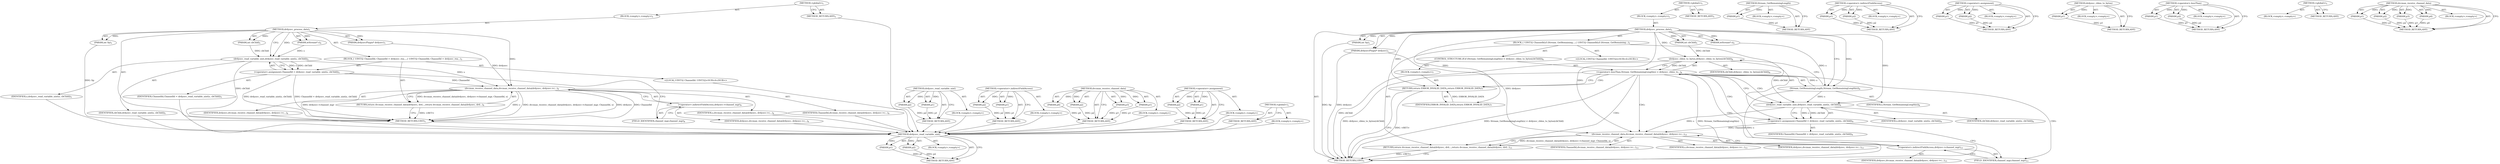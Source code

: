 digraph "dvcman_receive_channel_data" {
vulnerable_6 [label=<(METHOD,&lt;global&gt;)<SUB>1</SUB>>];
vulnerable_7 [label=<(BLOCK,&lt;empty&gt;,&lt;empty&gt;)<SUB>1</SUB>>];
vulnerable_8 [label=<(METHOD,drdynvc_process_data)<SUB>1</SUB>>];
vulnerable_9 [label=<(PARAM,drdynvcPlugin* drdynvc)<SUB>1</SUB>>];
vulnerable_10 [label=<(PARAM,int Sp)<SUB>1</SUB>>];
vulnerable_11 [label=<(PARAM,int cbChId)<SUB>1</SUB>>];
vulnerable_12 [label=<(PARAM,wStream* s)<SUB>2</SUB>>];
vulnerable_13 [label=<(BLOCK,{
 	UINT32 ChannelId;
 	ChannelId = drdynvc_rea...,{
 	UINT32 ChannelId;
 	ChannelId = drdynvc_rea...)<SUB>3</SUB>>];
vulnerable_14 [label="<(LOCAL,UINT32 ChannelId: UINT32)<SUB>4</SUB>>"];
vulnerable_15 [label=<(&lt;operator&gt;.assignment,ChannelId = drdynvc_read_variable_uint(s, cbChId))<SUB>5</SUB>>];
vulnerable_16 [label=<(IDENTIFIER,ChannelId,ChannelId = drdynvc_read_variable_uint(s, cbChId))<SUB>5</SUB>>];
vulnerable_17 [label=<(drdynvc_read_variable_uint,drdynvc_read_variable_uint(s, cbChId))<SUB>5</SUB>>];
vulnerable_18 [label=<(IDENTIFIER,s,drdynvc_read_variable_uint(s, cbChId))<SUB>5</SUB>>];
vulnerable_19 [label=<(IDENTIFIER,cbChId,drdynvc_read_variable_uint(s, cbChId))<SUB>5</SUB>>];
vulnerable_20 [label=<(RETURN,return dvcman_receive_channel_data(drdynvc, drd...,return dvcman_receive_channel_data(drdynvc, drd...)<SUB>9</SUB>>];
vulnerable_21 [label=<(dvcman_receive_channel_data,dvcman_receive_channel_data(drdynvc, drdynvc-&gt;c...)<SUB>9</SUB>>];
vulnerable_22 [label=<(IDENTIFIER,drdynvc,dvcman_receive_channel_data(drdynvc, drdynvc-&gt;c...)<SUB>9</SUB>>];
vulnerable_23 [label=<(&lt;operator&gt;.indirectFieldAccess,drdynvc-&gt;channel_mgr)<SUB>9</SUB>>];
vulnerable_24 [label=<(IDENTIFIER,drdynvc,dvcman_receive_channel_data(drdynvc, drdynvc-&gt;c...)<SUB>9</SUB>>];
vulnerable_25 [label=<(FIELD_IDENTIFIER,channel_mgr,channel_mgr)<SUB>9</SUB>>];
vulnerable_26 [label=<(IDENTIFIER,ChannelId,dvcman_receive_channel_data(drdynvc, drdynvc-&gt;c...)<SUB>9</SUB>>];
vulnerable_27 [label=<(IDENTIFIER,s,dvcman_receive_channel_data(drdynvc, drdynvc-&gt;c...)<SUB>9</SUB>>];
vulnerable_28 [label=<(METHOD_RETURN,UINT)<SUB>1</SUB>>];
vulnerable_30 [label=<(METHOD_RETURN,ANY)<SUB>1</SUB>>];
vulnerable_58 [label=<(METHOD,drdynvc_read_variable_uint)>];
vulnerable_59 [label=<(PARAM,p1)>];
vulnerable_60 [label=<(PARAM,p2)>];
vulnerable_61 [label=<(BLOCK,&lt;empty&gt;,&lt;empty&gt;)>];
vulnerable_62 [label=<(METHOD_RETURN,ANY)>];
vulnerable_70 [label=<(METHOD,&lt;operator&gt;.indirectFieldAccess)>];
vulnerable_71 [label=<(PARAM,p1)>];
vulnerable_72 [label=<(PARAM,p2)>];
vulnerable_73 [label=<(BLOCK,&lt;empty&gt;,&lt;empty&gt;)>];
vulnerable_74 [label=<(METHOD_RETURN,ANY)>];
vulnerable_63 [label=<(METHOD,dvcman_receive_channel_data)>];
vulnerable_64 [label=<(PARAM,p1)>];
vulnerable_65 [label=<(PARAM,p2)>];
vulnerable_66 [label=<(PARAM,p3)>];
vulnerable_67 [label=<(PARAM,p4)>];
vulnerable_68 [label=<(BLOCK,&lt;empty&gt;,&lt;empty&gt;)>];
vulnerable_69 [label=<(METHOD_RETURN,ANY)>];
vulnerable_53 [label=<(METHOD,&lt;operator&gt;.assignment)>];
vulnerable_54 [label=<(PARAM,p1)>];
vulnerable_55 [label=<(PARAM,p2)>];
vulnerable_56 [label=<(BLOCK,&lt;empty&gt;,&lt;empty&gt;)>];
vulnerable_57 [label=<(METHOD_RETURN,ANY)>];
vulnerable_47 [label=<(METHOD,&lt;global&gt;)<SUB>1</SUB>>];
vulnerable_48 [label=<(BLOCK,&lt;empty&gt;,&lt;empty&gt;)>];
vulnerable_49 [label=<(METHOD_RETURN,ANY)>];
fixed_80 [label=<(METHOD,drdynvc_read_variable_uint)>];
fixed_81 [label=<(PARAM,p1)>];
fixed_82 [label=<(PARAM,p2)>];
fixed_83 [label=<(BLOCK,&lt;empty&gt;,&lt;empty&gt;)>];
fixed_84 [label=<(METHOD_RETURN,ANY)>];
fixed_6 [label=<(METHOD,&lt;global&gt;)<SUB>1</SUB>>];
fixed_7 [label=<(BLOCK,&lt;empty&gt;,&lt;empty&gt;)<SUB>1</SUB>>];
fixed_8 [label=<(METHOD,drdynvc_process_data)<SUB>1</SUB>>];
fixed_9 [label=<(PARAM,drdynvcPlugin* drdynvc)<SUB>1</SUB>>];
fixed_10 [label=<(PARAM,int Sp)<SUB>1</SUB>>];
fixed_11 [label=<(PARAM,int cbChId)<SUB>1</SUB>>];
fixed_12 [label=<(PARAM,wStream* s)<SUB>2</SUB>>];
fixed_13 [label=<(BLOCK,{
 	UINT32 ChannelId;

	if (Stream_GetRemaining...,{
 	UINT32 ChannelId;

	if (Stream_GetRemaining...)<SUB>3</SUB>>];
fixed_14 [label="<(LOCAL,UINT32 ChannelId: UINT32)<SUB>4</SUB>>"];
fixed_15 [label=<(CONTROL_STRUCTURE,IF,if (Stream_GetRemainingLength(s) &lt; drdynvc_cblen_to_bytes(cbChId)))<SUB>6</SUB>>];
fixed_16 [label=<(&lt;operator&gt;.lessThan,Stream_GetRemainingLength(s) &lt; drdynvc_cblen_to...)<SUB>6</SUB>>];
fixed_17 [label=<(Stream_GetRemainingLength,Stream_GetRemainingLength(s))<SUB>6</SUB>>];
fixed_18 [label=<(IDENTIFIER,s,Stream_GetRemainingLength(s))<SUB>6</SUB>>];
fixed_19 [label=<(drdynvc_cblen_to_bytes,drdynvc_cblen_to_bytes(cbChId))<SUB>6</SUB>>];
fixed_20 [label=<(IDENTIFIER,cbChId,drdynvc_cblen_to_bytes(cbChId))<SUB>6</SUB>>];
fixed_21 [label=<(BLOCK,&lt;empty&gt;,&lt;empty&gt;)<SUB>7</SUB>>];
fixed_22 [label=<(RETURN,return ERROR_INVALID_DATA;,return ERROR_INVALID_DATA;)<SUB>7</SUB>>];
fixed_23 [label=<(IDENTIFIER,ERROR_INVALID_DATA,return ERROR_INVALID_DATA;)<SUB>7</SUB>>];
fixed_24 [label=<(&lt;operator&gt;.assignment,ChannelId = drdynvc_read_variable_uint(s, cbChId))<SUB>9</SUB>>];
fixed_25 [label=<(IDENTIFIER,ChannelId,ChannelId = drdynvc_read_variable_uint(s, cbChId))<SUB>9</SUB>>];
fixed_26 [label=<(drdynvc_read_variable_uint,drdynvc_read_variable_uint(s, cbChId))<SUB>9</SUB>>];
fixed_27 [label=<(IDENTIFIER,s,drdynvc_read_variable_uint(s, cbChId))<SUB>9</SUB>>];
fixed_28 [label=<(IDENTIFIER,cbChId,drdynvc_read_variable_uint(s, cbChId))<SUB>9</SUB>>];
fixed_29 [label=<(RETURN,return dvcman_receive_channel_data(drdynvc, drd...,return dvcman_receive_channel_data(drdynvc, drd...)<SUB>13</SUB>>];
fixed_30 [label=<(dvcman_receive_channel_data,dvcman_receive_channel_data(drdynvc, drdynvc-&gt;c...)<SUB>13</SUB>>];
fixed_31 [label=<(IDENTIFIER,drdynvc,dvcman_receive_channel_data(drdynvc, drdynvc-&gt;c...)<SUB>13</SUB>>];
fixed_32 [label=<(&lt;operator&gt;.indirectFieldAccess,drdynvc-&gt;channel_mgr)<SUB>13</SUB>>];
fixed_33 [label=<(IDENTIFIER,drdynvc,dvcman_receive_channel_data(drdynvc, drdynvc-&gt;c...)<SUB>13</SUB>>];
fixed_34 [label=<(FIELD_IDENTIFIER,channel_mgr,channel_mgr)<SUB>13</SUB>>];
fixed_35 [label=<(IDENTIFIER,ChannelId,dvcman_receive_channel_data(drdynvc, drdynvc-&gt;c...)<SUB>13</SUB>>];
fixed_36 [label=<(IDENTIFIER,s,dvcman_receive_channel_data(drdynvc, drdynvc-&gt;c...)<SUB>13</SUB>>];
fixed_37 [label=<(METHOD_RETURN,UINT)<SUB>1</SUB>>];
fixed_39 [label=<(METHOD_RETURN,ANY)<SUB>1</SUB>>];
fixed_67 [label=<(METHOD,Stream_GetRemainingLength)>];
fixed_68 [label=<(PARAM,p1)>];
fixed_69 [label=<(BLOCK,&lt;empty&gt;,&lt;empty&gt;)>];
fixed_70 [label=<(METHOD_RETURN,ANY)>];
fixed_92 [label=<(METHOD,&lt;operator&gt;.indirectFieldAccess)>];
fixed_93 [label=<(PARAM,p1)>];
fixed_94 [label=<(PARAM,p2)>];
fixed_95 [label=<(BLOCK,&lt;empty&gt;,&lt;empty&gt;)>];
fixed_96 [label=<(METHOD_RETURN,ANY)>];
fixed_75 [label=<(METHOD,&lt;operator&gt;.assignment)>];
fixed_76 [label=<(PARAM,p1)>];
fixed_77 [label=<(PARAM,p2)>];
fixed_78 [label=<(BLOCK,&lt;empty&gt;,&lt;empty&gt;)>];
fixed_79 [label=<(METHOD_RETURN,ANY)>];
fixed_71 [label=<(METHOD,drdynvc_cblen_to_bytes)>];
fixed_72 [label=<(PARAM,p1)>];
fixed_73 [label=<(BLOCK,&lt;empty&gt;,&lt;empty&gt;)>];
fixed_74 [label=<(METHOD_RETURN,ANY)>];
fixed_62 [label=<(METHOD,&lt;operator&gt;.lessThan)>];
fixed_63 [label=<(PARAM,p1)>];
fixed_64 [label=<(PARAM,p2)>];
fixed_65 [label=<(BLOCK,&lt;empty&gt;,&lt;empty&gt;)>];
fixed_66 [label=<(METHOD_RETURN,ANY)>];
fixed_56 [label=<(METHOD,&lt;global&gt;)<SUB>1</SUB>>];
fixed_57 [label=<(BLOCK,&lt;empty&gt;,&lt;empty&gt;)>];
fixed_58 [label=<(METHOD_RETURN,ANY)>];
fixed_85 [label=<(METHOD,dvcman_receive_channel_data)>];
fixed_86 [label=<(PARAM,p1)>];
fixed_87 [label=<(PARAM,p2)>];
fixed_88 [label=<(PARAM,p3)>];
fixed_89 [label=<(PARAM,p4)>];
fixed_90 [label=<(BLOCK,&lt;empty&gt;,&lt;empty&gt;)>];
fixed_91 [label=<(METHOD_RETURN,ANY)>];
vulnerable_6 -> vulnerable_7  [key=0, label="AST: "];
vulnerable_6 -> vulnerable_30  [key=0, label="AST: "];
vulnerable_6 -> vulnerable_30  [key=1, label="CFG: "];
vulnerable_7 -> vulnerable_8  [key=0, label="AST: "];
vulnerable_8 -> vulnerable_9  [key=0, label="AST: "];
vulnerable_8 -> vulnerable_9  [key=1, label="DDG: "];
vulnerable_8 -> vulnerable_10  [key=0, label="AST: "];
vulnerable_8 -> vulnerable_10  [key=1, label="DDG: "];
vulnerable_8 -> vulnerable_11  [key=0, label="AST: "];
vulnerable_8 -> vulnerable_11  [key=1, label="DDG: "];
vulnerable_8 -> vulnerable_12  [key=0, label="AST: "];
vulnerable_8 -> vulnerable_12  [key=1, label="DDG: "];
vulnerable_8 -> vulnerable_13  [key=0, label="AST: "];
vulnerable_8 -> vulnerable_28  [key=0, label="AST: "];
vulnerable_8 -> vulnerable_17  [key=0, label="CFG: "];
vulnerable_8 -> vulnerable_17  [key=1, label="DDG: "];
vulnerable_8 -> vulnerable_21  [key=0, label="DDG: "];
vulnerable_9 -> vulnerable_21  [key=0, label="DDG: drdynvc"];
vulnerable_10 -> vulnerable_28  [key=0, label="DDG: Sp"];
vulnerable_11 -> vulnerable_17  [key=0, label="DDG: cbChId"];
vulnerable_12 -> vulnerable_17  [key=0, label="DDG: s"];
vulnerable_13 -> vulnerable_14  [key=0, label="AST: "];
vulnerable_13 -> vulnerable_15  [key=0, label="AST: "];
vulnerable_13 -> vulnerable_20  [key=0, label="AST: "];
vulnerable_14 -> fixed_80  [key=0];
vulnerable_15 -> vulnerable_16  [key=0, label="AST: "];
vulnerable_15 -> vulnerable_17  [key=0, label="AST: "];
vulnerable_15 -> vulnerable_25  [key=0, label="CFG: "];
vulnerable_15 -> vulnerable_28  [key=0, label="DDG: drdynvc_read_variable_uint(s, cbChId)"];
vulnerable_15 -> vulnerable_28  [key=1, label="DDG: ChannelId = drdynvc_read_variable_uint(s, cbChId)"];
vulnerable_15 -> vulnerable_21  [key=0, label="DDG: ChannelId"];
vulnerable_16 -> fixed_80  [key=0];
vulnerable_17 -> vulnerable_18  [key=0, label="AST: "];
vulnerable_17 -> vulnerable_19  [key=0, label="AST: "];
vulnerable_17 -> vulnerable_15  [key=0, label="CFG: "];
vulnerable_17 -> vulnerable_15  [key=1, label="DDG: s"];
vulnerable_17 -> vulnerable_15  [key=2, label="DDG: cbChId"];
vulnerable_17 -> vulnerable_28  [key=0, label="DDG: cbChId"];
vulnerable_17 -> vulnerable_21  [key=0, label="DDG: s"];
vulnerable_18 -> fixed_80  [key=0];
vulnerable_19 -> fixed_80  [key=0];
vulnerable_20 -> vulnerable_21  [key=0, label="AST: "];
vulnerable_20 -> vulnerable_28  [key=0, label="CFG: "];
vulnerable_20 -> vulnerable_28  [key=1, label="DDG: &lt;RET&gt;"];
vulnerable_21 -> vulnerable_22  [key=0, label="AST: "];
vulnerable_21 -> vulnerable_23  [key=0, label="AST: "];
vulnerable_21 -> vulnerable_26  [key=0, label="AST: "];
vulnerable_21 -> vulnerable_27  [key=0, label="AST: "];
vulnerable_21 -> vulnerable_20  [key=0, label="CFG: "];
vulnerable_21 -> vulnerable_20  [key=1, label="DDG: dvcman_receive_channel_data(drdynvc, drdynvc-&gt;channel_mgr, ChannelId, s)"];
vulnerable_21 -> vulnerable_28  [key=0, label="DDG: drdynvc"];
vulnerable_21 -> vulnerable_28  [key=1, label="DDG: drdynvc-&gt;channel_mgr"];
vulnerable_21 -> vulnerable_28  [key=2, label="DDG: ChannelId"];
vulnerable_21 -> vulnerable_28  [key=3, label="DDG: s"];
vulnerable_21 -> vulnerable_28  [key=4, label="DDG: dvcman_receive_channel_data(drdynvc, drdynvc-&gt;channel_mgr, ChannelId, s)"];
vulnerable_22 -> fixed_80  [key=0];
vulnerable_23 -> vulnerable_24  [key=0, label="AST: "];
vulnerable_23 -> vulnerable_25  [key=0, label="AST: "];
vulnerable_23 -> vulnerable_21  [key=0, label="CFG: "];
vulnerable_24 -> fixed_80  [key=0];
vulnerable_25 -> vulnerable_23  [key=0, label="CFG: "];
vulnerable_26 -> fixed_80  [key=0];
vulnerable_27 -> fixed_80  [key=0];
vulnerable_28 -> fixed_80  [key=0];
vulnerable_30 -> fixed_80  [key=0];
vulnerable_58 -> vulnerable_59  [key=0, label="AST: "];
vulnerable_58 -> vulnerable_59  [key=1, label="DDG: "];
vulnerable_58 -> vulnerable_61  [key=0, label="AST: "];
vulnerable_58 -> vulnerable_60  [key=0, label="AST: "];
vulnerable_58 -> vulnerable_60  [key=1, label="DDG: "];
vulnerable_58 -> vulnerable_62  [key=0, label="AST: "];
vulnerable_58 -> vulnerable_62  [key=1, label="CFG: "];
vulnerable_59 -> vulnerable_62  [key=0, label="DDG: p1"];
vulnerable_60 -> vulnerable_62  [key=0, label="DDG: p2"];
vulnerable_61 -> fixed_80  [key=0];
vulnerable_62 -> fixed_80  [key=0];
vulnerable_70 -> vulnerable_71  [key=0, label="AST: "];
vulnerable_70 -> vulnerable_71  [key=1, label="DDG: "];
vulnerable_70 -> vulnerable_73  [key=0, label="AST: "];
vulnerable_70 -> vulnerable_72  [key=0, label="AST: "];
vulnerable_70 -> vulnerable_72  [key=1, label="DDG: "];
vulnerable_70 -> vulnerable_74  [key=0, label="AST: "];
vulnerable_70 -> vulnerable_74  [key=1, label="CFG: "];
vulnerable_71 -> vulnerable_74  [key=0, label="DDG: p1"];
vulnerable_72 -> vulnerable_74  [key=0, label="DDG: p2"];
vulnerable_73 -> fixed_80  [key=0];
vulnerable_74 -> fixed_80  [key=0];
vulnerable_63 -> vulnerable_64  [key=0, label="AST: "];
vulnerable_63 -> vulnerable_64  [key=1, label="DDG: "];
vulnerable_63 -> vulnerable_68  [key=0, label="AST: "];
vulnerable_63 -> vulnerable_65  [key=0, label="AST: "];
vulnerable_63 -> vulnerable_65  [key=1, label="DDG: "];
vulnerable_63 -> vulnerable_69  [key=0, label="AST: "];
vulnerable_63 -> vulnerable_69  [key=1, label="CFG: "];
vulnerable_63 -> vulnerable_66  [key=0, label="AST: "];
vulnerable_63 -> vulnerable_66  [key=1, label="DDG: "];
vulnerable_63 -> vulnerable_67  [key=0, label="AST: "];
vulnerable_63 -> vulnerable_67  [key=1, label="DDG: "];
vulnerable_64 -> vulnerable_69  [key=0, label="DDG: p1"];
vulnerable_65 -> vulnerable_69  [key=0, label="DDG: p2"];
vulnerable_66 -> vulnerable_69  [key=0, label="DDG: p3"];
vulnerable_67 -> vulnerable_69  [key=0, label="DDG: p4"];
vulnerable_68 -> fixed_80  [key=0];
vulnerable_69 -> fixed_80  [key=0];
vulnerable_53 -> vulnerable_54  [key=0, label="AST: "];
vulnerable_53 -> vulnerable_54  [key=1, label="DDG: "];
vulnerable_53 -> vulnerable_56  [key=0, label="AST: "];
vulnerable_53 -> vulnerable_55  [key=0, label="AST: "];
vulnerable_53 -> vulnerable_55  [key=1, label="DDG: "];
vulnerable_53 -> vulnerable_57  [key=0, label="AST: "];
vulnerable_53 -> vulnerable_57  [key=1, label="CFG: "];
vulnerable_54 -> vulnerable_57  [key=0, label="DDG: p1"];
vulnerable_55 -> vulnerable_57  [key=0, label="DDG: p2"];
vulnerable_56 -> fixed_80  [key=0];
vulnerable_57 -> fixed_80  [key=0];
vulnerable_47 -> vulnerable_48  [key=0, label="AST: "];
vulnerable_47 -> vulnerable_49  [key=0, label="AST: "];
vulnerable_47 -> vulnerable_49  [key=1, label="CFG: "];
vulnerable_48 -> fixed_80  [key=0];
vulnerable_49 -> fixed_80  [key=0];
fixed_80 -> fixed_81  [key=0, label="AST: "];
fixed_80 -> fixed_81  [key=1, label="DDG: "];
fixed_80 -> fixed_83  [key=0, label="AST: "];
fixed_80 -> fixed_82  [key=0, label="AST: "];
fixed_80 -> fixed_82  [key=1, label="DDG: "];
fixed_80 -> fixed_84  [key=0, label="AST: "];
fixed_80 -> fixed_84  [key=1, label="CFG: "];
fixed_81 -> fixed_84  [key=0, label="DDG: p1"];
fixed_82 -> fixed_84  [key=0, label="DDG: p2"];
fixed_6 -> fixed_7  [key=0, label="AST: "];
fixed_6 -> fixed_39  [key=0, label="AST: "];
fixed_6 -> fixed_39  [key=1, label="CFG: "];
fixed_7 -> fixed_8  [key=0, label="AST: "];
fixed_8 -> fixed_9  [key=0, label="AST: "];
fixed_8 -> fixed_9  [key=1, label="DDG: "];
fixed_8 -> fixed_10  [key=0, label="AST: "];
fixed_8 -> fixed_10  [key=1, label="DDG: "];
fixed_8 -> fixed_11  [key=0, label="AST: "];
fixed_8 -> fixed_11  [key=1, label="DDG: "];
fixed_8 -> fixed_12  [key=0, label="AST: "];
fixed_8 -> fixed_12  [key=1, label="DDG: "];
fixed_8 -> fixed_13  [key=0, label="AST: "];
fixed_8 -> fixed_37  [key=0, label="AST: "];
fixed_8 -> fixed_17  [key=0, label="CFG: "];
fixed_8 -> fixed_17  [key=1, label="DDG: "];
fixed_8 -> fixed_22  [key=0, label="DDG: "];
fixed_8 -> fixed_26  [key=0, label="DDG: "];
fixed_8 -> fixed_30  [key=0, label="DDG: "];
fixed_8 -> fixed_19  [key=0, label="DDG: "];
fixed_8 -> fixed_23  [key=0, label="DDG: "];
fixed_9 -> fixed_37  [key=0, label="DDG: drdynvc"];
fixed_9 -> fixed_30  [key=0, label="DDG: drdynvc"];
fixed_10 -> fixed_37  [key=0, label="DDG: Sp"];
fixed_11 -> fixed_19  [key=0, label="DDG: cbChId"];
fixed_12 -> fixed_17  [key=0, label="DDG: s"];
fixed_13 -> fixed_14  [key=0, label="AST: "];
fixed_13 -> fixed_15  [key=0, label="AST: "];
fixed_13 -> fixed_24  [key=0, label="AST: "];
fixed_13 -> fixed_29  [key=0, label="AST: "];
fixed_15 -> fixed_16  [key=0, label="AST: "];
fixed_15 -> fixed_21  [key=0, label="AST: "];
fixed_16 -> fixed_17  [key=0, label="AST: "];
fixed_16 -> fixed_19  [key=0, label="AST: "];
fixed_16 -> fixed_22  [key=0, label="CFG: "];
fixed_16 -> fixed_22  [key=1, label="CDG: "];
fixed_16 -> fixed_26  [key=0, label="CFG: "];
fixed_16 -> fixed_26  [key=1, label="CDG: "];
fixed_16 -> fixed_37  [key=0, label="DDG: Stream_GetRemainingLength(s)"];
fixed_16 -> fixed_37  [key=1, label="DDG: drdynvc_cblen_to_bytes(cbChId)"];
fixed_16 -> fixed_37  [key=2, label="DDG: Stream_GetRemainingLength(s) &lt; drdynvc_cblen_to_bytes(cbChId)"];
fixed_16 -> fixed_24  [key=0, label="CDG: "];
fixed_16 -> fixed_30  [key=0, label="CDG: "];
fixed_16 -> fixed_29  [key=0, label="CDG: "];
fixed_16 -> fixed_34  [key=0, label="CDG: "];
fixed_16 -> fixed_32  [key=0, label="CDG: "];
fixed_17 -> fixed_18  [key=0, label="AST: "];
fixed_17 -> fixed_19  [key=0, label="CFG: "];
fixed_17 -> fixed_37  [key=0, label="DDG: s"];
fixed_17 -> fixed_16  [key=0, label="DDG: s"];
fixed_17 -> fixed_26  [key=0, label="DDG: s"];
fixed_19 -> fixed_20  [key=0, label="AST: "];
fixed_19 -> fixed_16  [key=0, label="CFG: "];
fixed_19 -> fixed_16  [key=1, label="DDG: cbChId"];
fixed_19 -> fixed_37  [key=0, label="DDG: cbChId"];
fixed_19 -> fixed_26  [key=0, label="DDG: cbChId"];
fixed_21 -> fixed_22  [key=0, label="AST: "];
fixed_22 -> fixed_23  [key=0, label="AST: "];
fixed_22 -> fixed_37  [key=0, label="CFG: "];
fixed_22 -> fixed_37  [key=1, label="DDG: &lt;RET&gt;"];
fixed_23 -> fixed_22  [key=0, label="DDG: ERROR_INVALID_DATA"];
fixed_24 -> fixed_25  [key=0, label="AST: "];
fixed_24 -> fixed_26  [key=0, label="AST: "];
fixed_24 -> fixed_34  [key=0, label="CFG: "];
fixed_24 -> fixed_30  [key=0, label="DDG: ChannelId"];
fixed_26 -> fixed_27  [key=0, label="AST: "];
fixed_26 -> fixed_28  [key=0, label="AST: "];
fixed_26 -> fixed_24  [key=0, label="CFG: "];
fixed_26 -> fixed_24  [key=1, label="DDG: s"];
fixed_26 -> fixed_24  [key=2, label="DDG: cbChId"];
fixed_26 -> fixed_30  [key=0, label="DDG: s"];
fixed_29 -> fixed_30  [key=0, label="AST: "];
fixed_29 -> fixed_37  [key=0, label="CFG: "];
fixed_29 -> fixed_37  [key=1, label="DDG: &lt;RET&gt;"];
fixed_30 -> fixed_31  [key=0, label="AST: "];
fixed_30 -> fixed_32  [key=0, label="AST: "];
fixed_30 -> fixed_35  [key=0, label="AST: "];
fixed_30 -> fixed_36  [key=0, label="AST: "];
fixed_30 -> fixed_29  [key=0, label="CFG: "];
fixed_30 -> fixed_29  [key=1, label="DDG: dvcman_receive_channel_data(drdynvc, drdynvc-&gt;channel_mgr, ChannelId, s)"];
fixed_32 -> fixed_33  [key=0, label="AST: "];
fixed_32 -> fixed_34  [key=0, label="AST: "];
fixed_32 -> fixed_30  [key=0, label="CFG: "];
fixed_34 -> fixed_32  [key=0, label="CFG: "];
fixed_67 -> fixed_68  [key=0, label="AST: "];
fixed_67 -> fixed_68  [key=1, label="DDG: "];
fixed_67 -> fixed_69  [key=0, label="AST: "];
fixed_67 -> fixed_70  [key=0, label="AST: "];
fixed_67 -> fixed_70  [key=1, label="CFG: "];
fixed_68 -> fixed_70  [key=0, label="DDG: p1"];
fixed_92 -> fixed_93  [key=0, label="AST: "];
fixed_92 -> fixed_93  [key=1, label="DDG: "];
fixed_92 -> fixed_95  [key=0, label="AST: "];
fixed_92 -> fixed_94  [key=0, label="AST: "];
fixed_92 -> fixed_94  [key=1, label="DDG: "];
fixed_92 -> fixed_96  [key=0, label="AST: "];
fixed_92 -> fixed_96  [key=1, label="CFG: "];
fixed_93 -> fixed_96  [key=0, label="DDG: p1"];
fixed_94 -> fixed_96  [key=0, label="DDG: p2"];
fixed_75 -> fixed_76  [key=0, label="AST: "];
fixed_75 -> fixed_76  [key=1, label="DDG: "];
fixed_75 -> fixed_78  [key=0, label="AST: "];
fixed_75 -> fixed_77  [key=0, label="AST: "];
fixed_75 -> fixed_77  [key=1, label="DDG: "];
fixed_75 -> fixed_79  [key=0, label="AST: "];
fixed_75 -> fixed_79  [key=1, label="CFG: "];
fixed_76 -> fixed_79  [key=0, label="DDG: p1"];
fixed_77 -> fixed_79  [key=0, label="DDG: p2"];
fixed_71 -> fixed_72  [key=0, label="AST: "];
fixed_71 -> fixed_72  [key=1, label="DDG: "];
fixed_71 -> fixed_73  [key=0, label="AST: "];
fixed_71 -> fixed_74  [key=0, label="AST: "];
fixed_71 -> fixed_74  [key=1, label="CFG: "];
fixed_72 -> fixed_74  [key=0, label="DDG: p1"];
fixed_62 -> fixed_63  [key=0, label="AST: "];
fixed_62 -> fixed_63  [key=1, label="DDG: "];
fixed_62 -> fixed_65  [key=0, label="AST: "];
fixed_62 -> fixed_64  [key=0, label="AST: "];
fixed_62 -> fixed_64  [key=1, label="DDG: "];
fixed_62 -> fixed_66  [key=0, label="AST: "];
fixed_62 -> fixed_66  [key=1, label="CFG: "];
fixed_63 -> fixed_66  [key=0, label="DDG: p1"];
fixed_64 -> fixed_66  [key=0, label="DDG: p2"];
fixed_56 -> fixed_57  [key=0, label="AST: "];
fixed_56 -> fixed_58  [key=0, label="AST: "];
fixed_56 -> fixed_58  [key=1, label="CFG: "];
fixed_85 -> fixed_86  [key=0, label="AST: "];
fixed_85 -> fixed_86  [key=1, label="DDG: "];
fixed_85 -> fixed_90  [key=0, label="AST: "];
fixed_85 -> fixed_87  [key=0, label="AST: "];
fixed_85 -> fixed_87  [key=1, label="DDG: "];
fixed_85 -> fixed_91  [key=0, label="AST: "];
fixed_85 -> fixed_91  [key=1, label="CFG: "];
fixed_85 -> fixed_88  [key=0, label="AST: "];
fixed_85 -> fixed_88  [key=1, label="DDG: "];
fixed_85 -> fixed_89  [key=0, label="AST: "];
fixed_85 -> fixed_89  [key=1, label="DDG: "];
fixed_86 -> fixed_91  [key=0, label="DDG: p1"];
fixed_87 -> fixed_91  [key=0, label="DDG: p2"];
fixed_88 -> fixed_91  [key=0, label="DDG: p3"];
fixed_89 -> fixed_91  [key=0, label="DDG: p4"];
}
